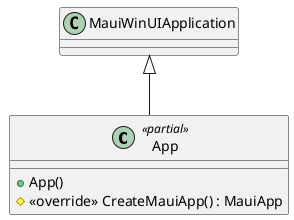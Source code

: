@startuml
class App <<partial>> {
    + App()
    # <<override>> CreateMauiApp() : MauiApp
}
MauiWinUIApplication <|-- App
@enduml
